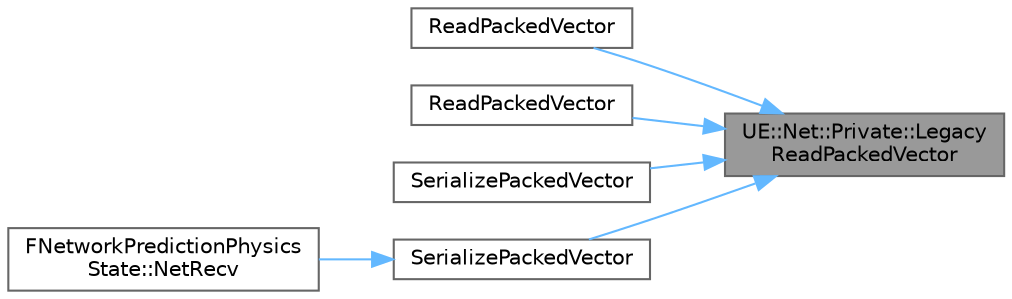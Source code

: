 digraph "UE::Net::Private::LegacyReadPackedVector"
{
 // INTERACTIVE_SVG=YES
 // LATEX_PDF_SIZE
  bgcolor="transparent";
  edge [fontname=Helvetica,fontsize=10,labelfontname=Helvetica,labelfontsize=10];
  node [fontname=Helvetica,fontsize=10,shape=box,height=0.2,width=0.4];
  rankdir="RL";
  Node1 [id="Node000001",label="UE::Net::Private::Legacy\lReadPackedVector",height=0.2,width=0.4,color="gray40", fillcolor="grey60", style="filled", fontcolor="black",tooltip=" "];
  Node1 -> Node2 [id="edge1_Node000001_Node000002",dir="back",color="steelblue1",style="solid",tooltip=" "];
  Node2 [id="Node000002",label="ReadPackedVector",height=0.2,width=0.4,color="grey40", fillcolor="white", style="filled",URL="$d6/dc9/NetSerialization_8h.html#ae45c030ad0862e3e773268b9d31b43b4",tooltip=" "];
  Node1 -> Node3 [id="edge2_Node000001_Node000003",dir="back",color="steelblue1",style="solid",tooltip=" "];
  Node3 [id="Node000003",label="ReadPackedVector",height=0.2,width=0.4,color="grey40", fillcolor="white", style="filled",URL="$d6/dc9/NetSerialization_8h.html#ae532653105e289f32034c5d818c28ae7",tooltip=" "];
  Node1 -> Node4 [id="edge3_Node000001_Node000004",dir="back",color="steelblue1",style="solid",tooltip=" "];
  Node4 [id="Node000004",label="SerializePackedVector",height=0.2,width=0.4,color="grey40", fillcolor="white", style="filled",URL="$d6/dc9/NetSerialization_8h.html#ad1224e950ec766b80ab1ef18777c782c",tooltip=" "];
  Node1 -> Node5 [id="edge4_Node000001_Node000005",dir="back",color="steelblue1",style="solid",tooltip=" "];
  Node5 [id="Node000005",label="SerializePackedVector",height=0.2,width=0.4,color="grey40", fillcolor="white", style="filled",URL="$d6/dc9/NetSerialization_8h.html#ad44a1eb2638ad7701727bd9a56c22a39",tooltip=" "];
  Node5 -> Node6 [id="edge5_Node000005_Node000006",dir="back",color="steelblue1",style="solid",tooltip=" "];
  Node6 [id="Node000006",label="FNetworkPredictionPhysics\lState::NetRecv",height=0.2,width=0.4,color="grey40", fillcolor="white", style="filled",URL="$db/db0/structFNetworkPredictionPhysicsState.html#a961d868904a2e92268bd64824af364a2",tooltip=" "];
}
